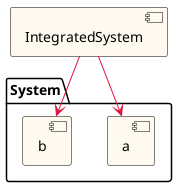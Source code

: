 ''''''''''''''''''''''''''''''''''''''''''
''                                      ''
''  AUTOGENERATED CODE -- DO NOT EDIT!  ''
''                                      ''
''''''''''''''''''''''''''''''''''''''''''

@startuml
hide stereotype
scale max 16384 height
skinparam component {
  BackgroundColor FloralWhite
  BorderColor Black
  ArrowColor Crimson
}
package "System" {
[a] as _0
[b] as _1
}
[IntegratedSystem] as _2 <<highlight>>
_2 --> _0
_2 --> _1
@enduml